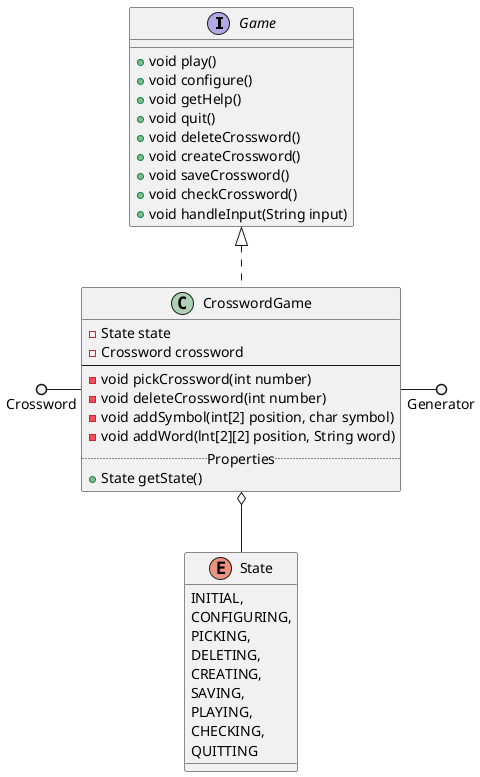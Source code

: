 @startuml

interface Game {
  +void play()
  +void configure()
  +void getHelp()
  +void quit()
  +void deleteCrossword()
  +void createCrossword()
  +void saveCrossword()
  +void checkCrossword()
  +void handleInput(String input)
}

Game <|.. CrosswordGame

class CrosswordGame {
  -State state
  -Crossword crossword
  --
  -void pickCrossword(int number)
  -void deleteCrossword(int number)
  -void addSymbol(int[2] position, char symbol)
  -void addWord(lnt[2][2] position, String word)
  ..Properties..
  +State getState()
}

Crossword ()- CrosswordGame
CrosswordGame -() Generator

enum State {
  INITIAL,
  CONFIGURING,
  PICKING,
  DELETING,
  CREATING,
  SAVING,
  PLAYING,
  CHECKING,
  QUITTING
}

CrosswordGame o-- State

@enduml
